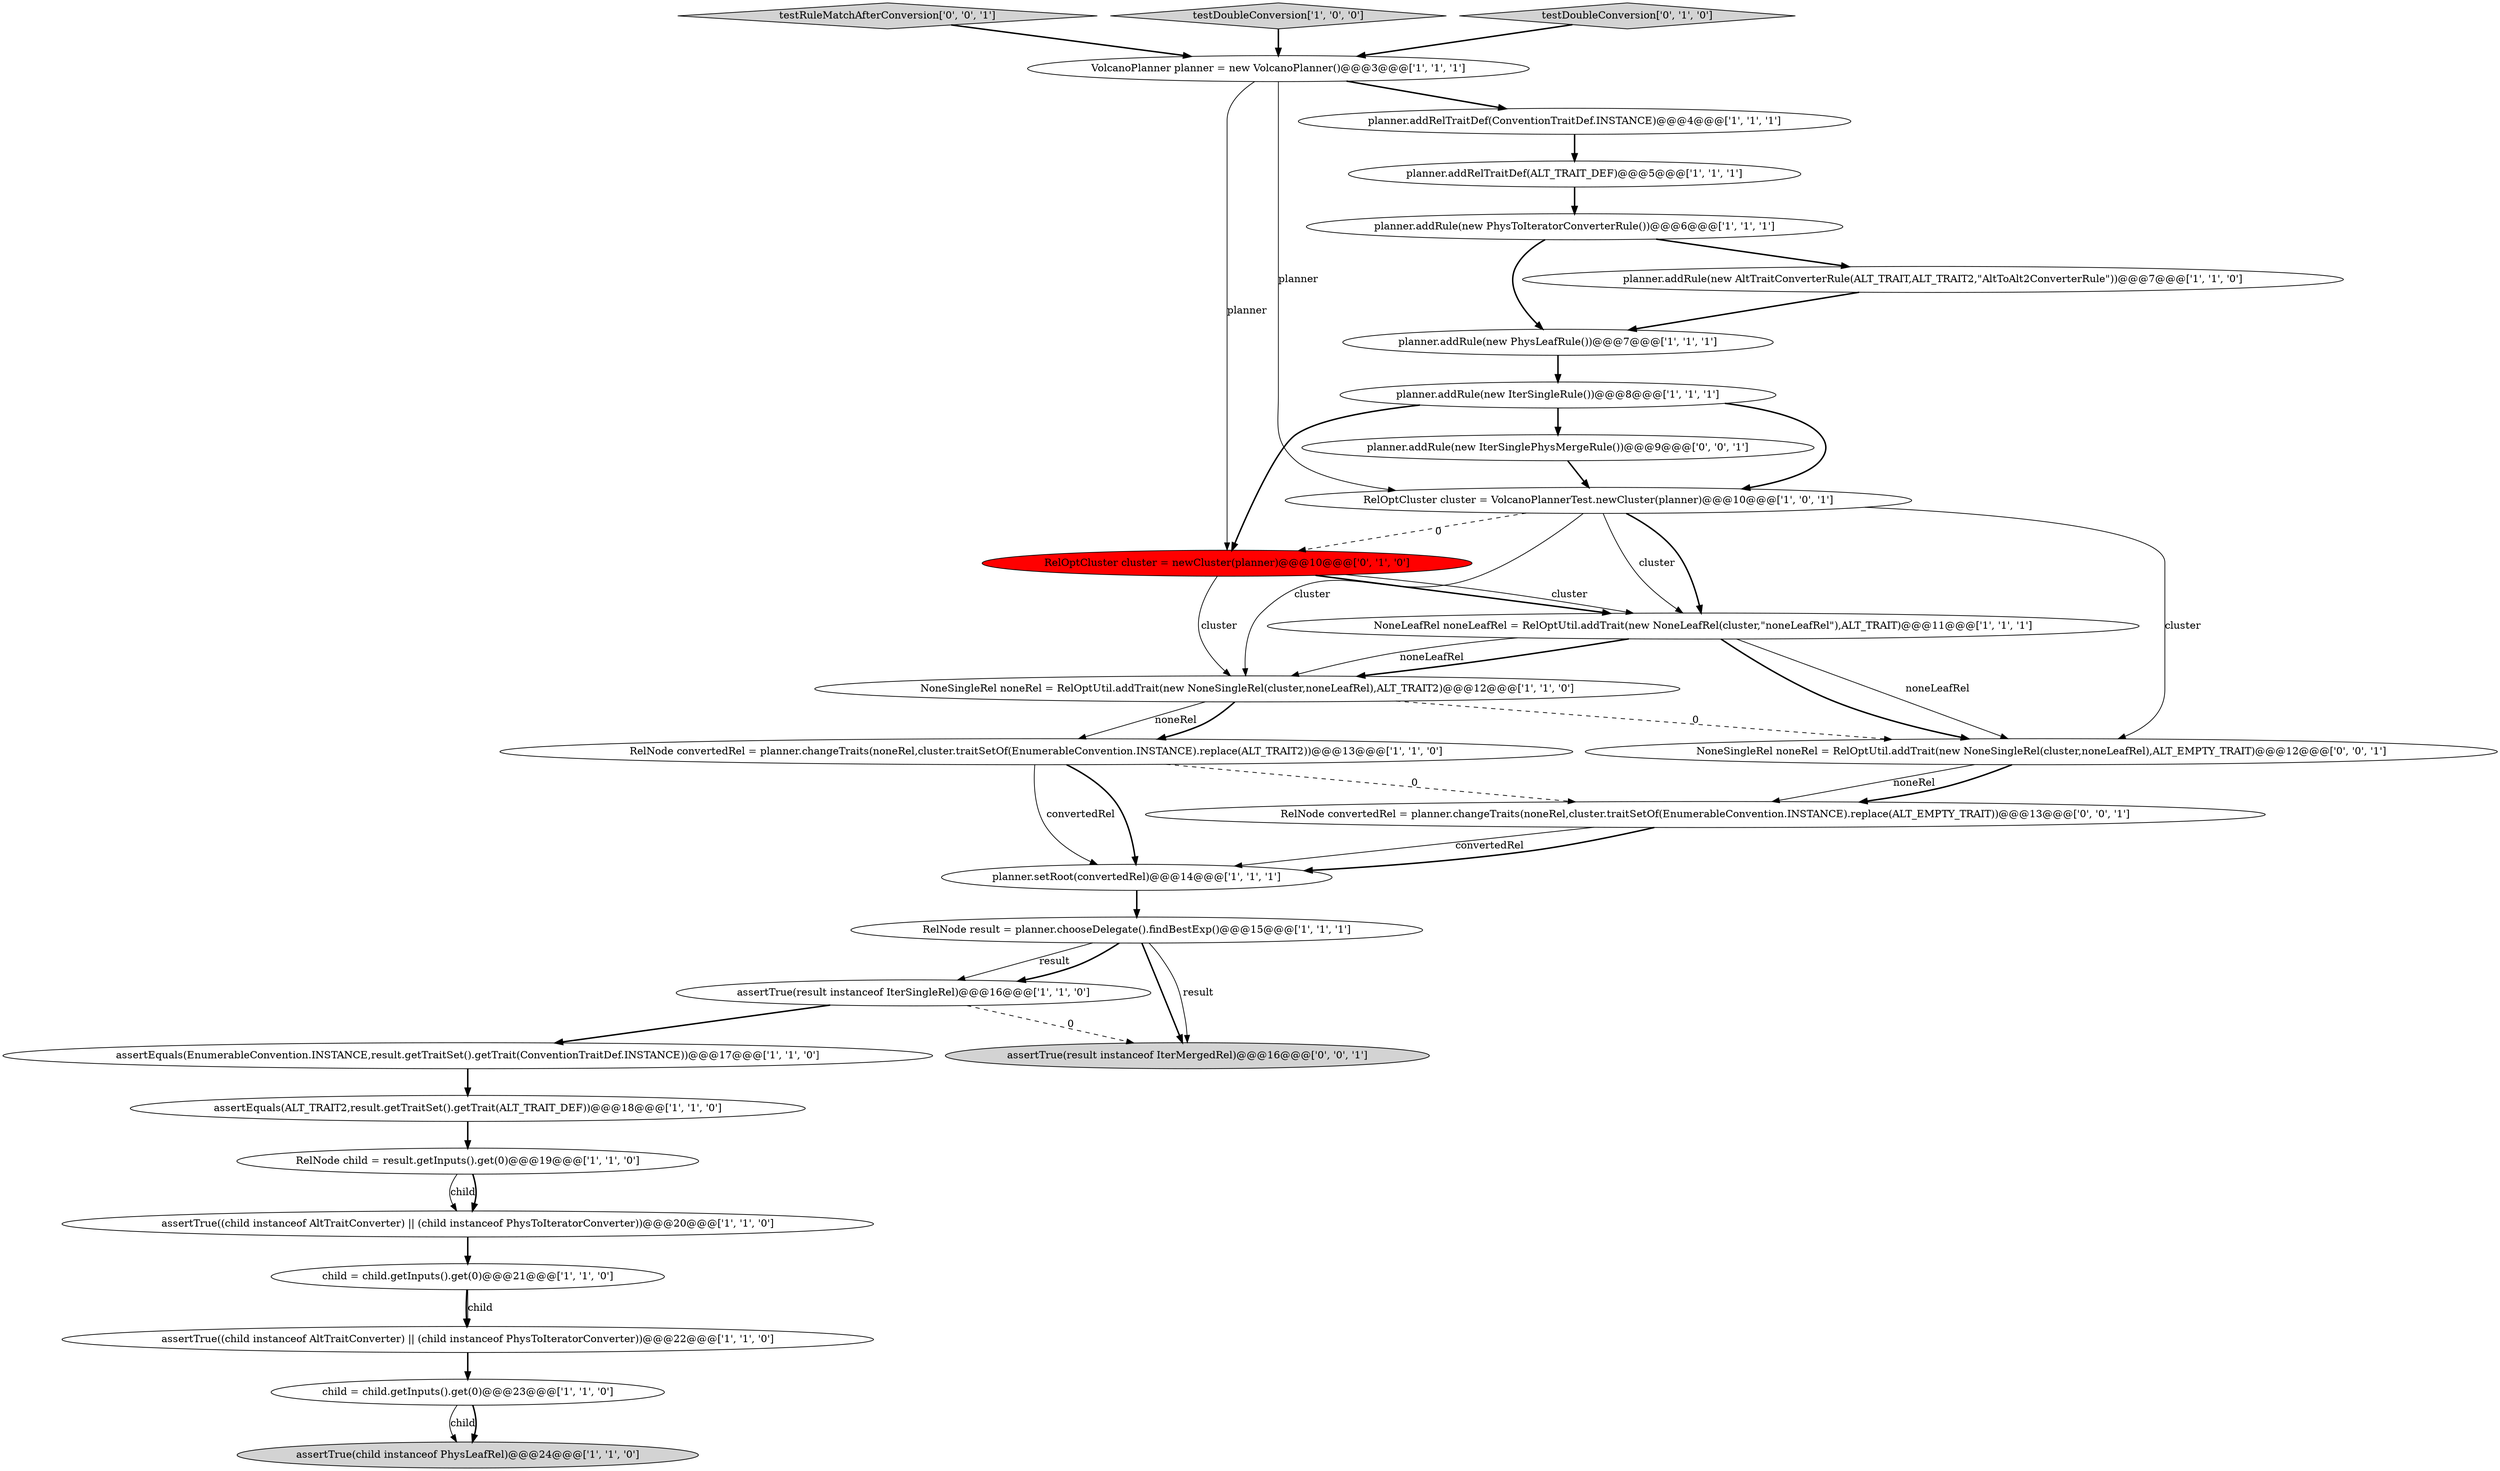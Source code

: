 digraph {
2 [style = filled, label = "RelOptCluster cluster = VolcanoPlannerTest.newCluster(planner)@@@10@@@['1', '0', '1']", fillcolor = white, shape = ellipse image = "AAA0AAABBB1BBB"];
18 [style = filled, label = "RelNode result = planner.chooseDelegate().findBestExp()@@@15@@@['1', '1', '1']", fillcolor = white, shape = ellipse image = "AAA0AAABBB1BBB"];
21 [style = filled, label = "NoneLeafRel noneLeafRel = RelOptUtil.addTrait(new NoneLeafRel(cluster,\"noneLeafRel\"),ALT_TRAIT)@@@11@@@['1', '1', '1']", fillcolor = white, shape = ellipse image = "AAA0AAABBB1BBB"];
29 [style = filled, label = "assertTrue(result instanceof IterMergedRel)@@@16@@@['0', '0', '1']", fillcolor = lightgray, shape = ellipse image = "AAA0AAABBB3BBB"];
22 [style = filled, label = "assertTrue(child instanceof PhysLeafRel)@@@24@@@['1', '1', '0']", fillcolor = lightgray, shape = ellipse image = "AAA0AAABBB1BBB"];
6 [style = filled, label = "planner.addRule(new IterSingleRule())@@@8@@@['1', '1', '1']", fillcolor = white, shape = ellipse image = "AAA0AAABBB1BBB"];
15 [style = filled, label = "planner.addRule(new PhysLeafRule())@@@7@@@['1', '1', '1']", fillcolor = white, shape = ellipse image = "AAA0AAABBB1BBB"];
1 [style = filled, label = "planner.addRelTraitDef(ALT_TRAIT_DEF)@@@5@@@['1', '1', '1']", fillcolor = white, shape = ellipse image = "AAA0AAABBB1BBB"];
14 [style = filled, label = "assertEquals(ALT_TRAIT2,result.getTraitSet().getTrait(ALT_TRAIT_DEF))@@@18@@@['1', '1', '0']", fillcolor = white, shape = ellipse image = "AAA0AAABBB1BBB"];
9 [style = filled, label = "RelNode child = result.getInputs().get(0)@@@19@@@['1', '1', '0']", fillcolor = white, shape = ellipse image = "AAA0AAABBB1BBB"];
11 [style = filled, label = "planner.addRule(new AltTraitConverterRule(ALT_TRAIT,ALT_TRAIT2,\"AltToAlt2ConverterRule\"))@@@7@@@['1', '1', '0']", fillcolor = white, shape = ellipse image = "AAA0AAABBB1BBB"];
20 [style = filled, label = "child = child.getInputs().get(0)@@@21@@@['1', '1', '0']", fillcolor = white, shape = ellipse image = "AAA0AAABBB1BBB"];
10 [style = filled, label = "assertTrue(result instanceof IterSingleRel)@@@16@@@['1', '1', '0']", fillcolor = white, shape = ellipse image = "AAA0AAABBB1BBB"];
0 [style = filled, label = "planner.setRoot(convertedRel)@@@14@@@['1', '1', '1']", fillcolor = white, shape = ellipse image = "AAA0AAABBB1BBB"];
23 [style = filled, label = "RelOptCluster cluster = newCluster(planner)@@@10@@@['0', '1', '0']", fillcolor = red, shape = ellipse image = "AAA1AAABBB2BBB"];
28 [style = filled, label = "planner.addRule(new IterSinglePhysMergeRule())@@@9@@@['0', '0', '1']", fillcolor = white, shape = ellipse image = "AAA0AAABBB3BBB"];
7 [style = filled, label = "assertTrue((child instanceof AltTraitConverter) || (child instanceof PhysToIteratorConverter))@@@20@@@['1', '1', '0']", fillcolor = white, shape = ellipse image = "AAA0AAABBB1BBB"];
16 [style = filled, label = "planner.addRelTraitDef(ConventionTraitDef.INSTANCE)@@@4@@@['1', '1', '1']", fillcolor = white, shape = ellipse image = "AAA0AAABBB1BBB"];
26 [style = filled, label = "RelNode convertedRel = planner.changeTraits(noneRel,cluster.traitSetOf(EnumerableConvention.INSTANCE).replace(ALT_EMPTY_TRAIT))@@@13@@@['0', '0', '1']", fillcolor = white, shape = ellipse image = "AAA0AAABBB3BBB"];
27 [style = filled, label = "testRuleMatchAfterConversion['0', '0', '1']", fillcolor = lightgray, shape = diamond image = "AAA0AAABBB3BBB"];
5 [style = filled, label = "testDoubleConversion['1', '0', '0']", fillcolor = lightgray, shape = diamond image = "AAA0AAABBB1BBB"];
19 [style = filled, label = "NoneSingleRel noneRel = RelOptUtil.addTrait(new NoneSingleRel(cluster,noneLeafRel),ALT_TRAIT2)@@@12@@@['1', '1', '0']", fillcolor = white, shape = ellipse image = "AAA0AAABBB1BBB"];
3 [style = filled, label = "RelNode convertedRel = planner.changeTraits(noneRel,cluster.traitSetOf(EnumerableConvention.INSTANCE).replace(ALT_TRAIT2))@@@13@@@['1', '1', '0']", fillcolor = white, shape = ellipse image = "AAA0AAABBB1BBB"];
4 [style = filled, label = "assertEquals(EnumerableConvention.INSTANCE,result.getTraitSet().getTrait(ConventionTraitDef.INSTANCE))@@@17@@@['1', '1', '0']", fillcolor = white, shape = ellipse image = "AAA0AAABBB1BBB"];
17 [style = filled, label = "planner.addRule(new PhysToIteratorConverterRule())@@@6@@@['1', '1', '1']", fillcolor = white, shape = ellipse image = "AAA0AAABBB1BBB"];
8 [style = filled, label = "assertTrue((child instanceof AltTraitConverter) || (child instanceof PhysToIteratorConverter))@@@22@@@['1', '1', '0']", fillcolor = white, shape = ellipse image = "AAA0AAABBB1BBB"];
13 [style = filled, label = "child = child.getInputs().get(0)@@@23@@@['1', '1', '0']", fillcolor = white, shape = ellipse image = "AAA0AAABBB1BBB"];
25 [style = filled, label = "NoneSingleRel noneRel = RelOptUtil.addTrait(new NoneSingleRel(cluster,noneLeafRel),ALT_EMPTY_TRAIT)@@@12@@@['0', '0', '1']", fillcolor = white, shape = ellipse image = "AAA0AAABBB3BBB"];
12 [style = filled, label = "VolcanoPlanner planner = new VolcanoPlanner()@@@3@@@['1', '1', '1']", fillcolor = white, shape = ellipse image = "AAA0AAABBB1BBB"];
24 [style = filled, label = "testDoubleConversion['0', '1', '0']", fillcolor = lightgray, shape = diamond image = "AAA0AAABBB2BBB"];
2->23 [style = dashed, label="0"];
12->23 [style = solid, label="planner"];
25->26 [style = solid, label="noneRel"];
24->12 [style = bold, label=""];
4->14 [style = bold, label=""];
2->21 [style = solid, label="cluster"];
3->26 [style = dashed, label="0"];
21->19 [style = bold, label=""];
27->12 [style = bold, label=""];
6->23 [style = bold, label=""];
21->25 [style = solid, label="noneLeafRel"];
26->0 [style = solid, label="convertedRel"];
2->19 [style = solid, label="cluster"];
21->19 [style = solid, label="noneLeafRel"];
2->25 [style = solid, label="cluster"];
15->6 [style = bold, label=""];
9->7 [style = solid, label="child"];
12->16 [style = bold, label=""];
3->0 [style = solid, label="convertedRel"];
7->20 [style = bold, label=""];
21->25 [style = bold, label=""];
10->29 [style = dashed, label="0"];
9->7 [style = bold, label=""];
19->3 [style = solid, label="noneRel"];
3->0 [style = bold, label=""];
11->15 [style = bold, label=""];
1->17 [style = bold, label=""];
6->2 [style = bold, label=""];
28->2 [style = bold, label=""];
26->0 [style = bold, label=""];
20->8 [style = bold, label=""];
18->29 [style = bold, label=""];
18->10 [style = solid, label="result"];
18->10 [style = bold, label=""];
23->21 [style = bold, label=""];
16->1 [style = bold, label=""];
5->12 [style = bold, label=""];
20->8 [style = solid, label="child"];
2->21 [style = bold, label=""];
25->26 [style = bold, label=""];
23->21 [style = solid, label="cluster"];
17->15 [style = bold, label=""];
13->22 [style = solid, label="child"];
10->4 [style = bold, label=""];
0->18 [style = bold, label=""];
14->9 [style = bold, label=""];
13->22 [style = bold, label=""];
18->29 [style = solid, label="result"];
19->25 [style = dashed, label="0"];
23->19 [style = solid, label="cluster"];
19->3 [style = bold, label=""];
8->13 [style = bold, label=""];
6->28 [style = bold, label=""];
12->2 [style = solid, label="planner"];
17->11 [style = bold, label=""];
}
